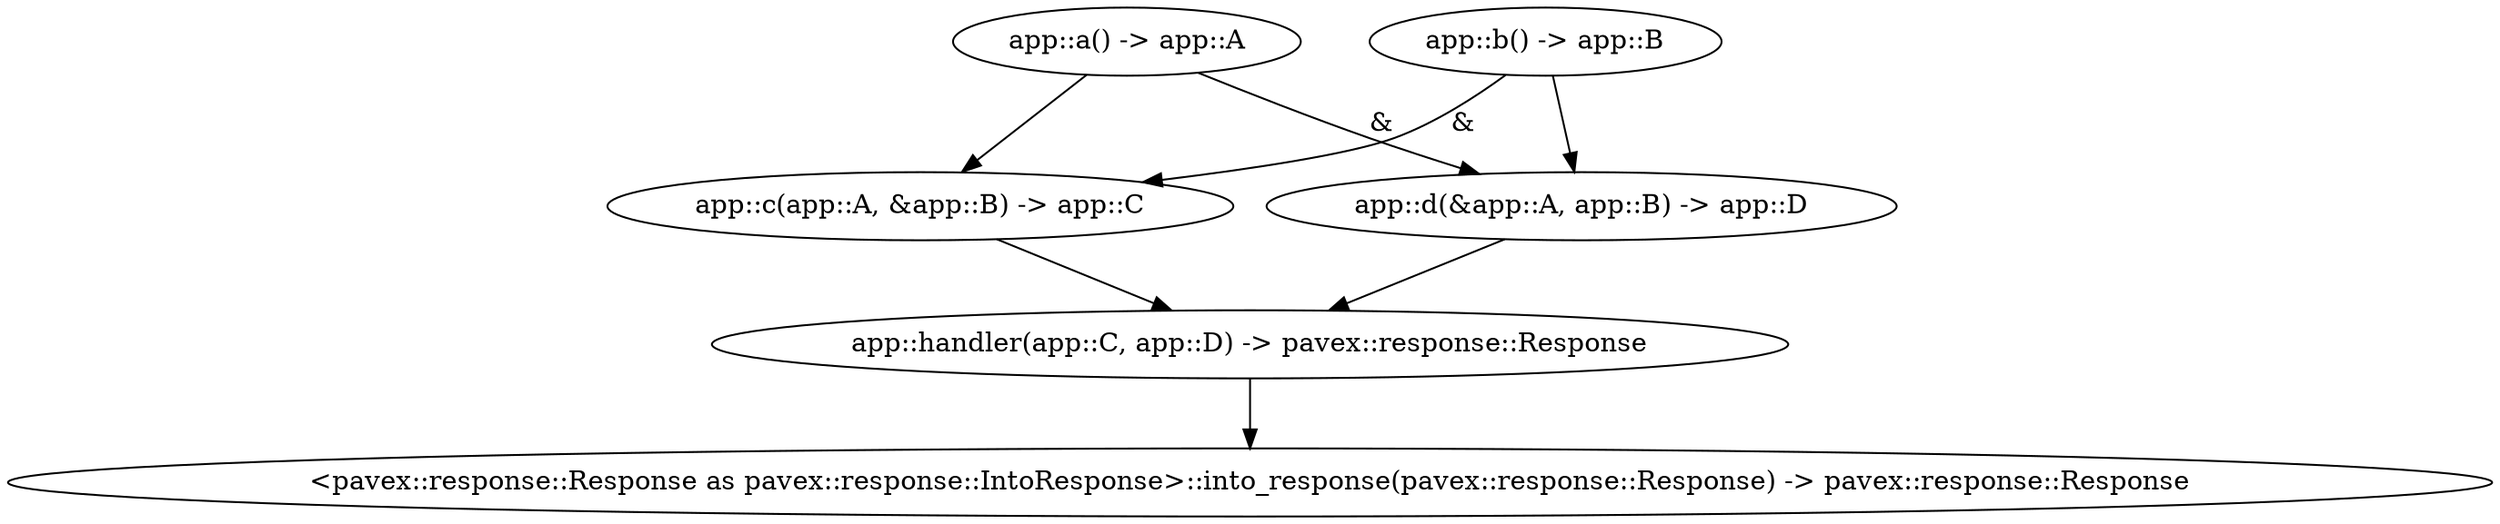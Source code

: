 digraph "GET /home - 0" {
    0 [ label = "app::handler(app::C, app::D) -> pavex::response::Response"]
    1 [ label = "app::c(app::A, &app::B) -> app::C"]
    2 [ label = "app::d(&app::A, app::B) -> app::D"]
    3 [ label = "app::a() -> app::A"]
    4 [ label = "app::b() -> app::B"]
    5 [ label = "<pavex::response::Response as pavex::response::IntoResponse>::into_response(pavex::response::Response) -> pavex::response::Response"]
    2 -> 0 [ ]
    4 -> 2 [ ]
    3 -> 2 [ label = "&"]
    1 -> 0 [ ]
    4 -> 1 [ label = "&"]
    3 -> 1 [ ]
    0 -> 5 [ ]
}

digraph "* /home - 0" {
    0 [ label = "pavex::router::default_fallback(&pavex::router::AllowedMethods) -> pavex::response::Response"]
    2 [ label = "<pavex::response::Response as pavex::response::IntoResponse>::into_response(pavex::response::Response) -> pavex::response::Response"]
    3 [ label = "&pavex::router::AllowedMethods"]
    0 -> 2 [ ]
    3 -> 0 [ ]
}

digraph app_state {
    0 [ label = "crate::ApplicationState() -> crate::ApplicationState"]
}